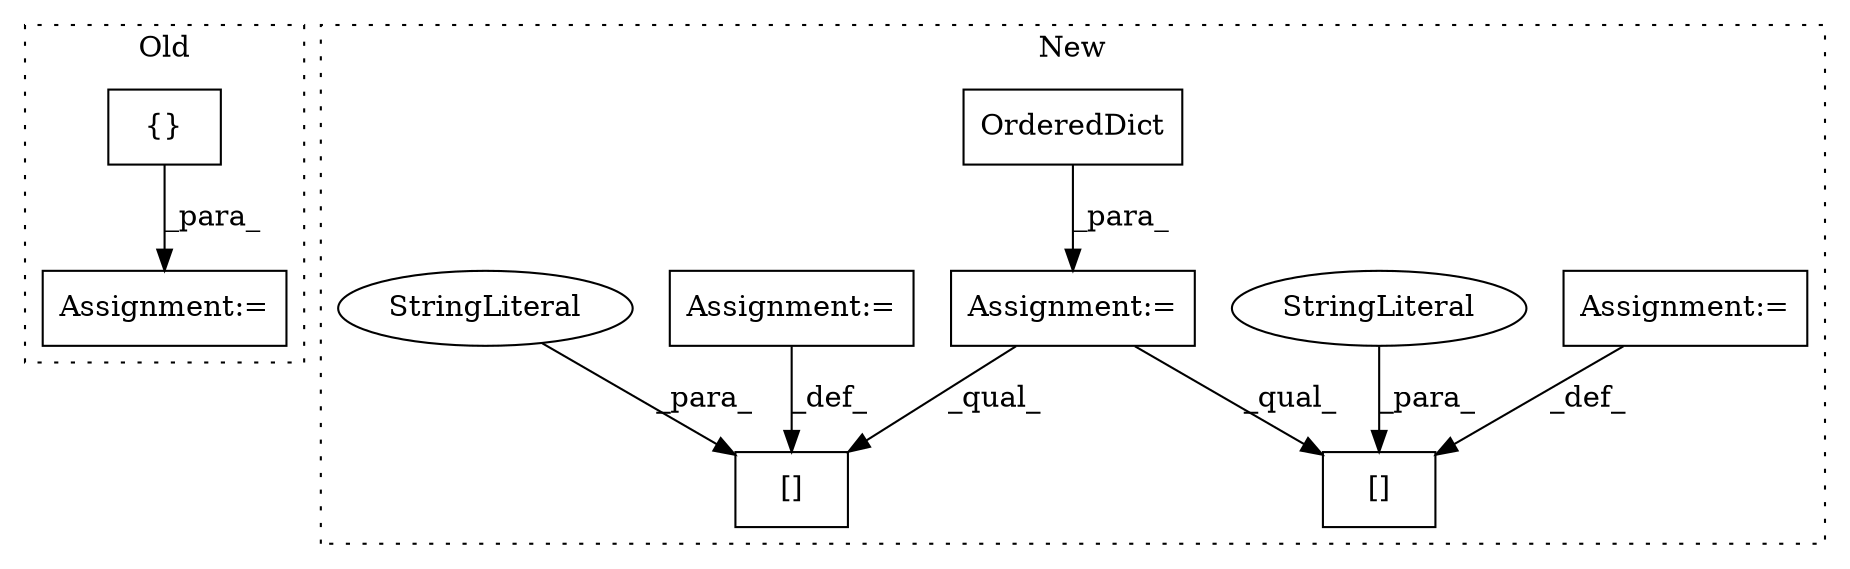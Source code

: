 digraph G {
subgraph cluster0 {
1 [label="{}" a="4" s="11591,11720" l="6,2" shape="box"];
3 [label="Assignment:=" a="7" s="11569" l="1" shape="box"];
label = "Old";
style="dotted";
}
subgraph cluster1 {
2 [label="OrderedDict" a="32" s="11535" l="13" shape="box"];
4 [label="Assignment:=" a="7" s="11534" l="1" shape="box"];
5 [label="[]" a="2" s="11664,11687" l="6,1" shape="box"];
6 [label="Assignment:=" a="7" s="11688" l="1" shape="box"];
7 [label="StringLiteral" a="45" s="11670" l="17" shape="ellipse"];
8 [label="[]" a="2" s="11606,11622" l="6,1" shape="box"];
9 [label="StringLiteral" a="45" s="11612" l="10" shape="ellipse"];
10 [label="Assignment:=" a="7" s="11623" l="1" shape="box"];
label = "New";
style="dotted";
}
1 -> 3 [label="_para_"];
2 -> 4 [label="_para_"];
4 -> 8 [label="_qual_"];
4 -> 5 [label="_qual_"];
6 -> 5 [label="_def_"];
7 -> 5 [label="_para_"];
9 -> 8 [label="_para_"];
10 -> 8 [label="_def_"];
}
